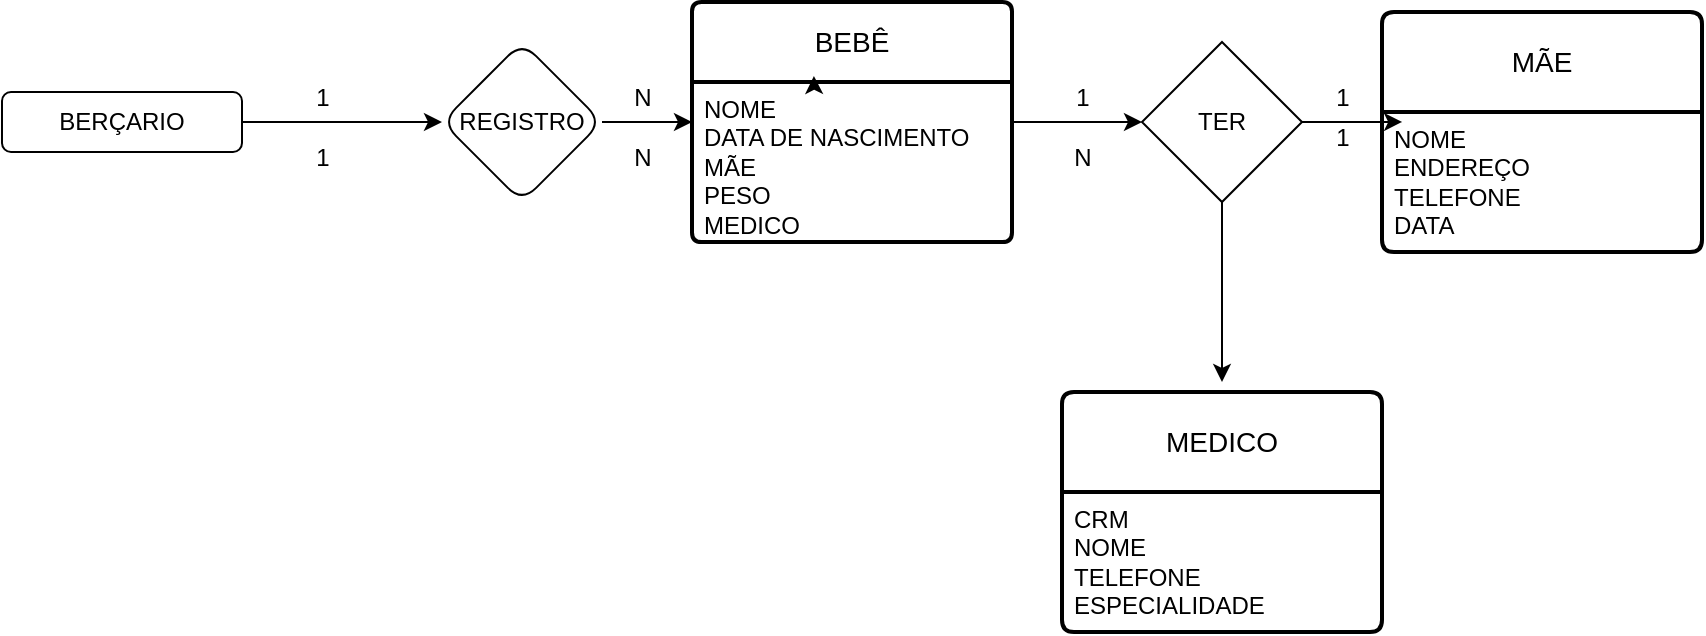 <mxfile version="21.6.9" type="github">
  <diagram id="R2lEEEUBdFMjLlhIrx00" name="Page-1">
    <mxGraphModel dx="1434" dy="767" grid="1" gridSize="10" guides="1" tooltips="1" connect="1" arrows="1" fold="1" page="1" pageScale="1" pageWidth="850" pageHeight="1100" math="0" shadow="0" extFonts="Permanent Marker^https://fonts.googleapis.com/css?family=Permanent+Marker">
      <root>
        <mxCell id="0" />
        <mxCell id="1" parent="0" />
        <mxCell id="0bmNsgy-1YxL1w3g-o7_-3" value="" style="edgeStyle=orthogonalEdgeStyle;rounded=0;orthogonalLoop=1;jettySize=auto;html=1;" edge="1" parent="1" source="0bmNsgy-1YxL1w3g-o7_-1" target="0bmNsgy-1YxL1w3g-o7_-2">
          <mxGeometry relative="1" as="geometry" />
        </mxCell>
        <mxCell id="0bmNsgy-1YxL1w3g-o7_-1" value="BERÇARIO" style="rounded=1;whiteSpace=wrap;html=1;" vertex="1" parent="1">
          <mxGeometry y="90" width="120" height="30" as="geometry" />
        </mxCell>
        <mxCell id="0bmNsgy-1YxL1w3g-o7_-15" style="edgeStyle=orthogonalEdgeStyle;rounded=0;orthogonalLoop=1;jettySize=auto;html=1;exitX=1;exitY=0.5;exitDx=0;exitDy=0;entryX=0;entryY=0.25;entryDx=0;entryDy=0;" edge="1" parent="1" source="0bmNsgy-1YxL1w3g-o7_-2" target="0bmNsgy-1YxL1w3g-o7_-7">
          <mxGeometry relative="1" as="geometry" />
        </mxCell>
        <mxCell id="0bmNsgy-1YxL1w3g-o7_-2" value="REGISTRO" style="rhombus;whiteSpace=wrap;html=1;rounded=1;" vertex="1" parent="1">
          <mxGeometry x="220" y="65" width="80" height="80" as="geometry" />
        </mxCell>
        <mxCell id="0bmNsgy-1YxL1w3g-o7_-4" value="1" style="text;html=1;align=center;verticalAlign=middle;resizable=0;points=[];autosize=1;strokeColor=none;fillColor=none;" vertex="1" parent="1">
          <mxGeometry x="145" y="78" width="30" height="30" as="geometry" />
        </mxCell>
        <mxCell id="0bmNsgy-1YxL1w3g-o7_-5" value="1" style="text;html=1;align=center;verticalAlign=middle;resizable=0;points=[];autosize=1;strokeColor=none;fillColor=none;" vertex="1" parent="1">
          <mxGeometry x="145" y="108" width="30" height="30" as="geometry" />
        </mxCell>
        <mxCell id="0bmNsgy-1YxL1w3g-o7_-6" value="BEBÊ" style="swimlane;childLayout=stackLayout;horizontal=1;startSize=40;horizontalStack=0;rounded=1;fontSize=14;fontStyle=0;strokeWidth=2;resizeParent=0;resizeLast=1;shadow=0;dashed=0;align=center;arcSize=4;whiteSpace=wrap;html=1;" vertex="1" parent="1">
          <mxGeometry x="345" y="45" width="160" height="120" as="geometry" />
        </mxCell>
        <mxCell id="0bmNsgy-1YxL1w3g-o7_-7" value="&lt;div&gt;NOME&lt;/div&gt;&lt;div&gt;DATA DE NASCIMENTO&lt;/div&gt;&lt;div&gt;MÃE&lt;/div&gt;&lt;div&gt;PESO&lt;/div&gt;&lt;div&gt;MEDICO&lt;br&gt;&lt;/div&gt;" style="align=left;strokeColor=none;fillColor=none;spacingLeft=4;fontSize=12;verticalAlign=top;resizable=0;rotatable=0;part=1;html=1;" vertex="1" parent="0bmNsgy-1YxL1w3g-o7_-6">
          <mxGeometry y="40" width="160" height="80" as="geometry" />
        </mxCell>
        <mxCell id="0bmNsgy-1YxL1w3g-o7_-13" style="edgeStyle=orthogonalEdgeStyle;rounded=0;orthogonalLoop=1;jettySize=auto;html=1;exitX=0.25;exitY=0;exitDx=0;exitDy=0;entryX=0.381;entryY=-0.038;entryDx=0;entryDy=0;entryPerimeter=0;" edge="1" parent="0bmNsgy-1YxL1w3g-o7_-6" source="0bmNsgy-1YxL1w3g-o7_-7" target="0bmNsgy-1YxL1w3g-o7_-7">
          <mxGeometry relative="1" as="geometry" />
        </mxCell>
        <mxCell id="0bmNsgy-1YxL1w3g-o7_-9" value="N" style="text;html=1;align=center;verticalAlign=middle;resizable=0;points=[];autosize=1;strokeColor=none;fillColor=none;" vertex="1" parent="1">
          <mxGeometry x="305" y="78" width="30" height="30" as="geometry" />
        </mxCell>
        <mxCell id="0bmNsgy-1YxL1w3g-o7_-10" value="N" style="text;html=1;align=center;verticalAlign=middle;resizable=0;points=[];autosize=1;strokeColor=none;fillColor=none;" vertex="1" parent="1">
          <mxGeometry x="305" y="108" width="30" height="30" as="geometry" />
        </mxCell>
        <mxCell id="0bmNsgy-1YxL1w3g-o7_-31" style="edgeStyle=orthogonalEdgeStyle;rounded=0;orthogonalLoop=1;jettySize=auto;html=1;exitX=1;exitY=0.5;exitDx=0;exitDy=0;entryX=0.063;entryY=0.071;entryDx=0;entryDy=0;entryPerimeter=0;" edge="1" parent="1" source="0bmNsgy-1YxL1w3g-o7_-16" target="0bmNsgy-1YxL1w3g-o7_-30">
          <mxGeometry relative="1" as="geometry" />
        </mxCell>
        <mxCell id="0bmNsgy-1YxL1w3g-o7_-35" value="" style="edgeStyle=orthogonalEdgeStyle;rounded=0;orthogonalLoop=1;jettySize=auto;html=1;" edge="1" parent="1" source="0bmNsgy-1YxL1w3g-o7_-16">
          <mxGeometry relative="1" as="geometry">
            <mxPoint x="610" y="235" as="targetPoint" />
          </mxGeometry>
        </mxCell>
        <mxCell id="0bmNsgy-1YxL1w3g-o7_-16" value="TER" style="rhombus;whiteSpace=wrap;html=1;" vertex="1" parent="1">
          <mxGeometry x="570" y="65" width="80" height="80" as="geometry" />
        </mxCell>
        <mxCell id="0bmNsgy-1YxL1w3g-o7_-17" style="edgeStyle=orthogonalEdgeStyle;rounded=0;orthogonalLoop=1;jettySize=auto;html=1;exitX=1;exitY=0.25;exitDx=0;exitDy=0;entryX=0;entryY=0.5;entryDx=0;entryDy=0;" edge="1" parent="1" source="0bmNsgy-1YxL1w3g-o7_-7" target="0bmNsgy-1YxL1w3g-o7_-16">
          <mxGeometry relative="1" as="geometry" />
        </mxCell>
        <mxCell id="0bmNsgy-1YxL1w3g-o7_-18" value="1" style="text;html=1;align=center;verticalAlign=middle;resizable=0;points=[];autosize=1;strokeColor=none;fillColor=none;" vertex="1" parent="1">
          <mxGeometry x="525" y="78" width="30" height="30" as="geometry" />
        </mxCell>
        <mxCell id="0bmNsgy-1YxL1w3g-o7_-19" value="N" style="text;html=1;align=center;verticalAlign=middle;resizable=0;points=[];autosize=1;strokeColor=none;fillColor=none;" vertex="1" parent="1">
          <mxGeometry x="525" y="108" width="30" height="30" as="geometry" />
        </mxCell>
        <mxCell id="0bmNsgy-1YxL1w3g-o7_-29" value="MÃE" style="swimlane;childLayout=stackLayout;horizontal=1;startSize=50;horizontalStack=0;rounded=1;fontSize=14;fontStyle=0;strokeWidth=2;resizeParent=0;resizeLast=1;shadow=0;dashed=0;align=center;arcSize=4;whiteSpace=wrap;html=1;" vertex="1" parent="1">
          <mxGeometry x="690" y="50" width="160" height="120" as="geometry" />
        </mxCell>
        <mxCell id="0bmNsgy-1YxL1w3g-o7_-30" value="&lt;div&gt;NOME&lt;/div&gt;&lt;div&gt;ENDEREÇO&lt;/div&gt;&lt;div&gt;TELEFONE&lt;/div&gt;&lt;div&gt;DATA&lt;br&gt;&lt;/div&gt;" style="align=left;strokeColor=none;fillColor=none;spacingLeft=4;fontSize=12;verticalAlign=top;resizable=0;rotatable=0;part=1;html=1;" vertex="1" parent="0bmNsgy-1YxL1w3g-o7_-29">
          <mxGeometry y="50" width="160" height="70" as="geometry" />
        </mxCell>
        <mxCell id="0bmNsgy-1YxL1w3g-o7_-32" value="1" style="text;html=1;align=center;verticalAlign=middle;resizable=0;points=[];autosize=1;strokeColor=none;fillColor=none;" vertex="1" parent="1">
          <mxGeometry x="655" y="78" width="30" height="30" as="geometry" />
        </mxCell>
        <mxCell id="0bmNsgy-1YxL1w3g-o7_-33" value="1" style="text;html=1;align=center;verticalAlign=middle;resizable=0;points=[];autosize=1;strokeColor=none;fillColor=none;" vertex="1" parent="1">
          <mxGeometry x="655" y="98" width="30" height="30" as="geometry" />
        </mxCell>
        <mxCell id="0bmNsgy-1YxL1w3g-o7_-36" value="MEDICO" style="swimlane;childLayout=stackLayout;horizontal=1;startSize=50;horizontalStack=0;rounded=1;fontSize=14;fontStyle=0;strokeWidth=2;resizeParent=0;resizeLast=1;shadow=0;dashed=0;align=center;arcSize=4;whiteSpace=wrap;html=1;" vertex="1" parent="1">
          <mxGeometry x="530" y="240" width="160" height="120" as="geometry" />
        </mxCell>
        <mxCell id="0bmNsgy-1YxL1w3g-o7_-37" value="&lt;div&gt;CRM&lt;/div&gt;&lt;div&gt;NOME&lt;/div&gt;&lt;div&gt;TELEFONE&lt;/div&gt;&lt;div&gt;ESPECIALIDADE&lt;br&gt;&lt;/div&gt;" style="align=left;strokeColor=none;fillColor=none;spacingLeft=4;fontSize=12;verticalAlign=top;resizable=0;rotatable=0;part=1;html=1;" vertex="1" parent="0bmNsgy-1YxL1w3g-o7_-36">
          <mxGeometry y="50" width="160" height="70" as="geometry" />
        </mxCell>
      </root>
    </mxGraphModel>
  </diagram>
</mxfile>
